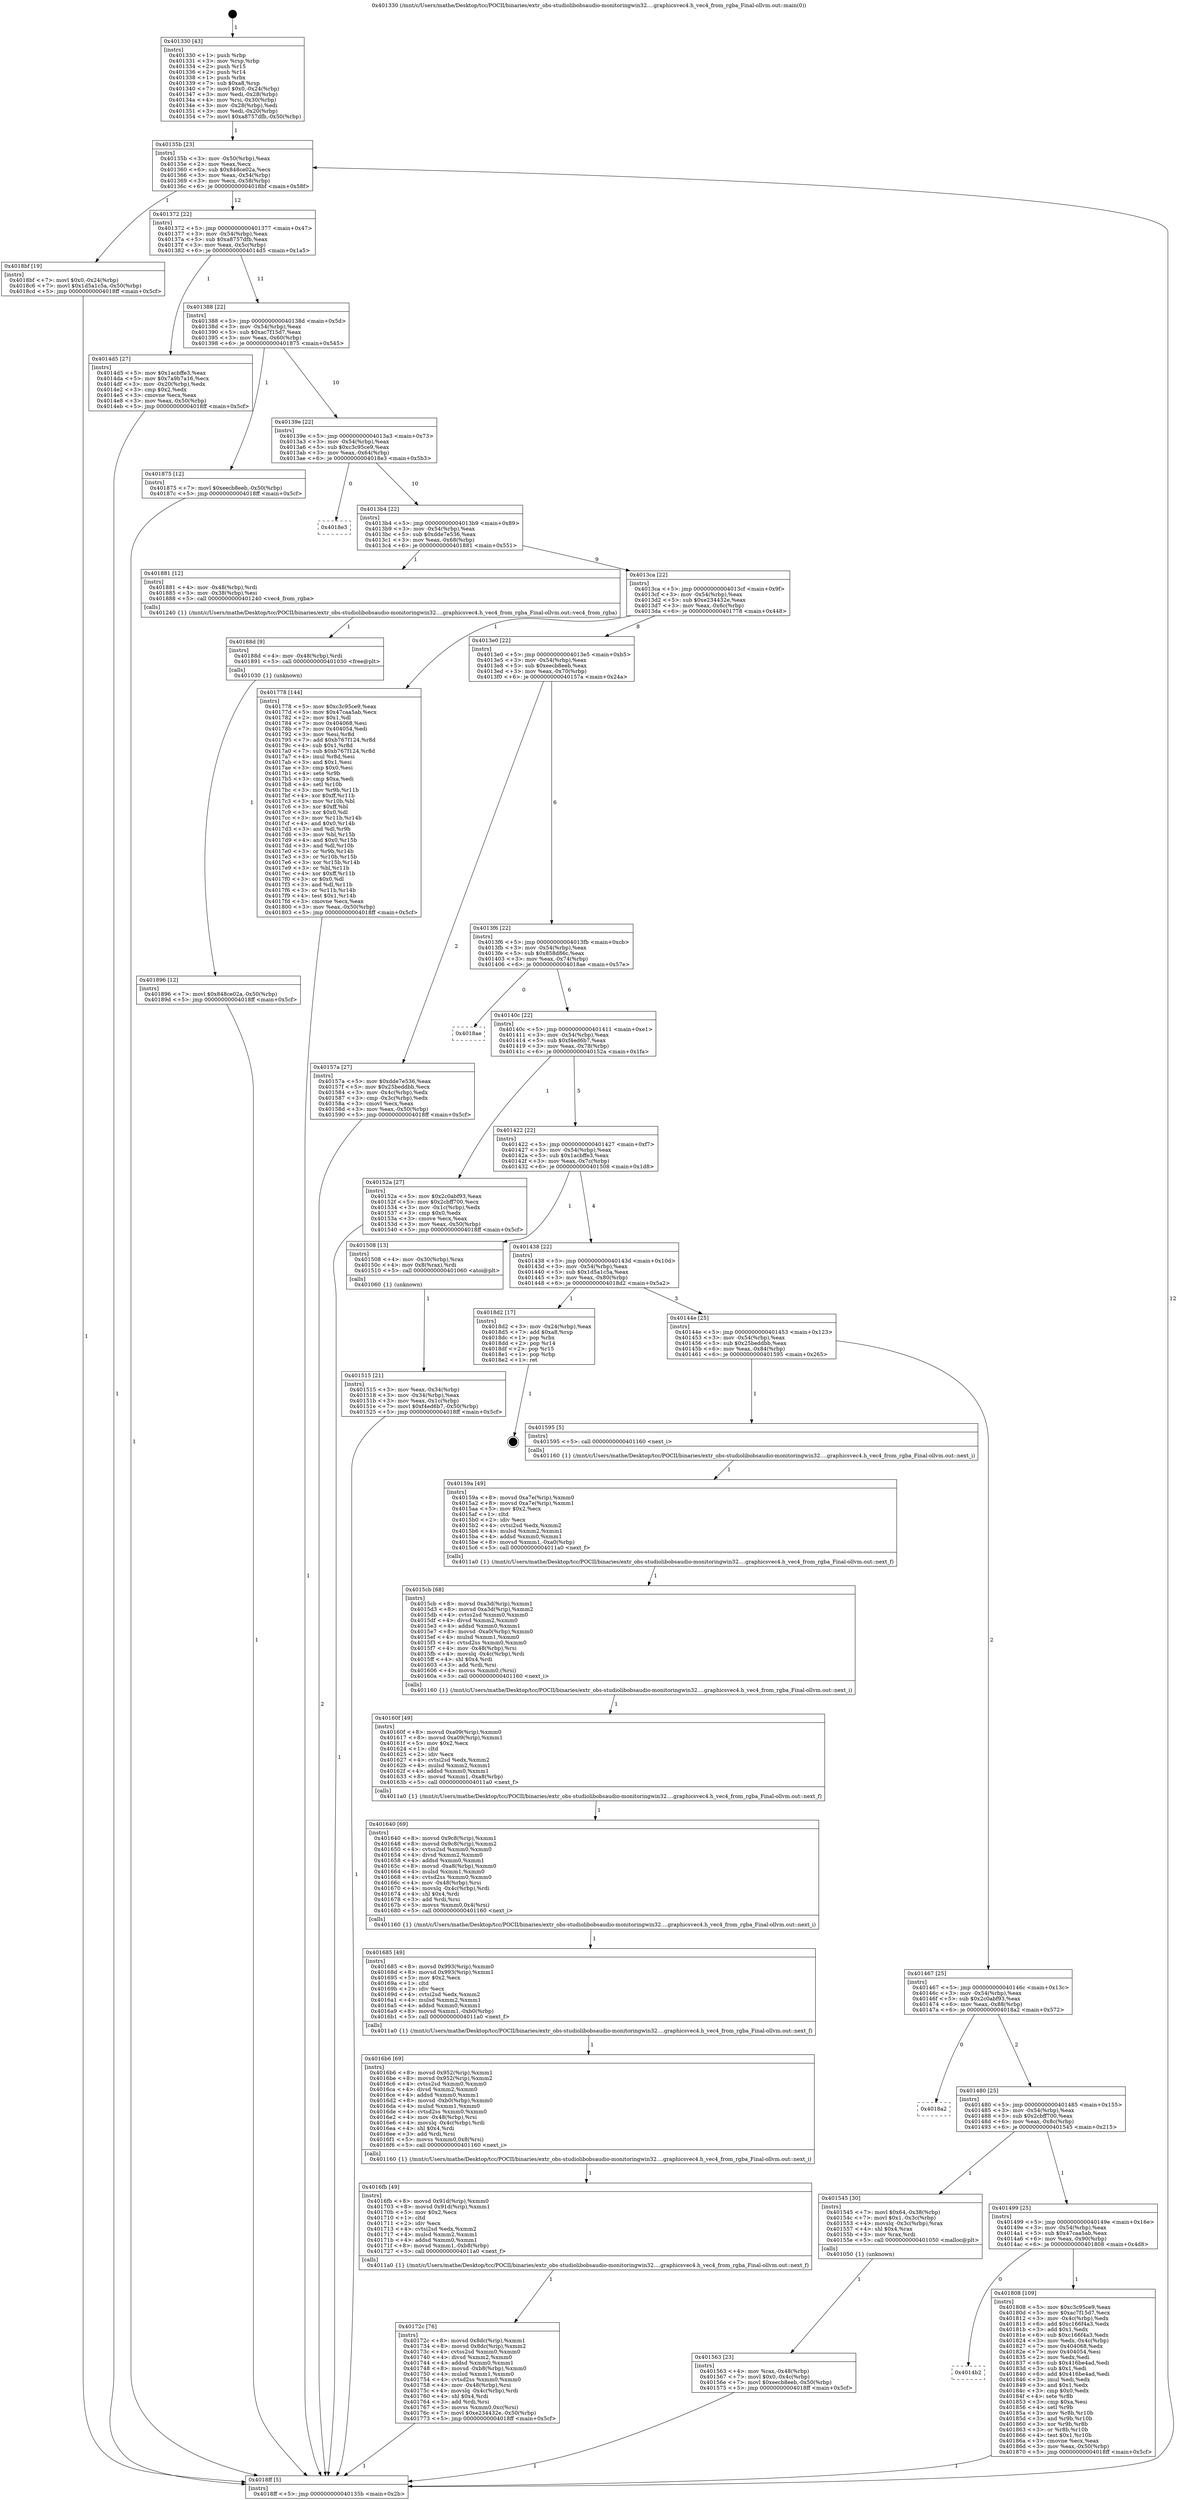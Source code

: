 digraph "0x401330" {
  label = "0x401330 (/mnt/c/Users/mathe/Desktop/tcc/POCII/binaries/extr_obs-studiolibobsaudio-monitoringwin32....graphicsvec4.h_vec4_from_rgba_Final-ollvm.out::main(0))"
  labelloc = "t"
  node[shape=record]

  Entry [label="",width=0.3,height=0.3,shape=circle,fillcolor=black,style=filled]
  "0x40135b" [label="{
     0x40135b [23]\l
     | [instrs]\l
     &nbsp;&nbsp;0x40135b \<+3\>: mov -0x50(%rbp),%eax\l
     &nbsp;&nbsp;0x40135e \<+2\>: mov %eax,%ecx\l
     &nbsp;&nbsp;0x401360 \<+6\>: sub $0x848ce02a,%ecx\l
     &nbsp;&nbsp;0x401366 \<+3\>: mov %eax,-0x54(%rbp)\l
     &nbsp;&nbsp;0x401369 \<+3\>: mov %ecx,-0x58(%rbp)\l
     &nbsp;&nbsp;0x40136c \<+6\>: je 00000000004018bf \<main+0x58f\>\l
  }"]
  "0x4018bf" [label="{
     0x4018bf [19]\l
     | [instrs]\l
     &nbsp;&nbsp;0x4018bf \<+7\>: movl $0x0,-0x24(%rbp)\l
     &nbsp;&nbsp;0x4018c6 \<+7\>: movl $0x1d5a1c5a,-0x50(%rbp)\l
     &nbsp;&nbsp;0x4018cd \<+5\>: jmp 00000000004018ff \<main+0x5cf\>\l
  }"]
  "0x401372" [label="{
     0x401372 [22]\l
     | [instrs]\l
     &nbsp;&nbsp;0x401372 \<+5\>: jmp 0000000000401377 \<main+0x47\>\l
     &nbsp;&nbsp;0x401377 \<+3\>: mov -0x54(%rbp),%eax\l
     &nbsp;&nbsp;0x40137a \<+5\>: sub $0xa8757dfb,%eax\l
     &nbsp;&nbsp;0x40137f \<+3\>: mov %eax,-0x5c(%rbp)\l
     &nbsp;&nbsp;0x401382 \<+6\>: je 00000000004014d5 \<main+0x1a5\>\l
  }"]
  Exit [label="",width=0.3,height=0.3,shape=circle,fillcolor=black,style=filled,peripheries=2]
  "0x4014d5" [label="{
     0x4014d5 [27]\l
     | [instrs]\l
     &nbsp;&nbsp;0x4014d5 \<+5\>: mov $0x1acbffe3,%eax\l
     &nbsp;&nbsp;0x4014da \<+5\>: mov $0x7a9b7a16,%ecx\l
     &nbsp;&nbsp;0x4014df \<+3\>: mov -0x20(%rbp),%edx\l
     &nbsp;&nbsp;0x4014e2 \<+3\>: cmp $0x2,%edx\l
     &nbsp;&nbsp;0x4014e5 \<+3\>: cmovne %ecx,%eax\l
     &nbsp;&nbsp;0x4014e8 \<+3\>: mov %eax,-0x50(%rbp)\l
     &nbsp;&nbsp;0x4014eb \<+5\>: jmp 00000000004018ff \<main+0x5cf\>\l
  }"]
  "0x401388" [label="{
     0x401388 [22]\l
     | [instrs]\l
     &nbsp;&nbsp;0x401388 \<+5\>: jmp 000000000040138d \<main+0x5d\>\l
     &nbsp;&nbsp;0x40138d \<+3\>: mov -0x54(%rbp),%eax\l
     &nbsp;&nbsp;0x401390 \<+5\>: sub $0xac7f15d7,%eax\l
     &nbsp;&nbsp;0x401395 \<+3\>: mov %eax,-0x60(%rbp)\l
     &nbsp;&nbsp;0x401398 \<+6\>: je 0000000000401875 \<main+0x545\>\l
  }"]
  "0x4018ff" [label="{
     0x4018ff [5]\l
     | [instrs]\l
     &nbsp;&nbsp;0x4018ff \<+5\>: jmp 000000000040135b \<main+0x2b\>\l
  }"]
  "0x401330" [label="{
     0x401330 [43]\l
     | [instrs]\l
     &nbsp;&nbsp;0x401330 \<+1\>: push %rbp\l
     &nbsp;&nbsp;0x401331 \<+3\>: mov %rsp,%rbp\l
     &nbsp;&nbsp;0x401334 \<+2\>: push %r15\l
     &nbsp;&nbsp;0x401336 \<+2\>: push %r14\l
     &nbsp;&nbsp;0x401338 \<+1\>: push %rbx\l
     &nbsp;&nbsp;0x401339 \<+7\>: sub $0xa8,%rsp\l
     &nbsp;&nbsp;0x401340 \<+7\>: movl $0x0,-0x24(%rbp)\l
     &nbsp;&nbsp;0x401347 \<+3\>: mov %edi,-0x28(%rbp)\l
     &nbsp;&nbsp;0x40134a \<+4\>: mov %rsi,-0x30(%rbp)\l
     &nbsp;&nbsp;0x40134e \<+3\>: mov -0x28(%rbp),%edi\l
     &nbsp;&nbsp;0x401351 \<+3\>: mov %edi,-0x20(%rbp)\l
     &nbsp;&nbsp;0x401354 \<+7\>: movl $0xa8757dfb,-0x50(%rbp)\l
  }"]
  "0x401896" [label="{
     0x401896 [12]\l
     | [instrs]\l
     &nbsp;&nbsp;0x401896 \<+7\>: movl $0x848ce02a,-0x50(%rbp)\l
     &nbsp;&nbsp;0x40189d \<+5\>: jmp 00000000004018ff \<main+0x5cf\>\l
  }"]
  "0x401875" [label="{
     0x401875 [12]\l
     | [instrs]\l
     &nbsp;&nbsp;0x401875 \<+7\>: movl $0xeecb8eeb,-0x50(%rbp)\l
     &nbsp;&nbsp;0x40187c \<+5\>: jmp 00000000004018ff \<main+0x5cf\>\l
  }"]
  "0x40139e" [label="{
     0x40139e [22]\l
     | [instrs]\l
     &nbsp;&nbsp;0x40139e \<+5\>: jmp 00000000004013a3 \<main+0x73\>\l
     &nbsp;&nbsp;0x4013a3 \<+3\>: mov -0x54(%rbp),%eax\l
     &nbsp;&nbsp;0x4013a6 \<+5\>: sub $0xc3c95ce9,%eax\l
     &nbsp;&nbsp;0x4013ab \<+3\>: mov %eax,-0x64(%rbp)\l
     &nbsp;&nbsp;0x4013ae \<+6\>: je 00000000004018e3 \<main+0x5b3\>\l
  }"]
  "0x40188d" [label="{
     0x40188d [9]\l
     | [instrs]\l
     &nbsp;&nbsp;0x40188d \<+4\>: mov -0x48(%rbp),%rdi\l
     &nbsp;&nbsp;0x401891 \<+5\>: call 0000000000401030 \<free@plt\>\l
     | [calls]\l
     &nbsp;&nbsp;0x401030 \{1\} (unknown)\l
  }"]
  "0x4018e3" [label="{
     0x4018e3\l
  }", style=dashed]
  "0x4013b4" [label="{
     0x4013b4 [22]\l
     | [instrs]\l
     &nbsp;&nbsp;0x4013b4 \<+5\>: jmp 00000000004013b9 \<main+0x89\>\l
     &nbsp;&nbsp;0x4013b9 \<+3\>: mov -0x54(%rbp),%eax\l
     &nbsp;&nbsp;0x4013bc \<+5\>: sub $0xdde7e536,%eax\l
     &nbsp;&nbsp;0x4013c1 \<+3\>: mov %eax,-0x68(%rbp)\l
     &nbsp;&nbsp;0x4013c4 \<+6\>: je 0000000000401881 \<main+0x551\>\l
  }"]
  "0x4014b2" [label="{
     0x4014b2\l
  }", style=dashed]
  "0x401881" [label="{
     0x401881 [12]\l
     | [instrs]\l
     &nbsp;&nbsp;0x401881 \<+4\>: mov -0x48(%rbp),%rdi\l
     &nbsp;&nbsp;0x401885 \<+3\>: mov -0x38(%rbp),%esi\l
     &nbsp;&nbsp;0x401888 \<+5\>: call 0000000000401240 \<vec4_from_rgba\>\l
     | [calls]\l
     &nbsp;&nbsp;0x401240 \{1\} (/mnt/c/Users/mathe/Desktop/tcc/POCII/binaries/extr_obs-studiolibobsaudio-monitoringwin32....graphicsvec4.h_vec4_from_rgba_Final-ollvm.out::vec4_from_rgba)\l
  }"]
  "0x4013ca" [label="{
     0x4013ca [22]\l
     | [instrs]\l
     &nbsp;&nbsp;0x4013ca \<+5\>: jmp 00000000004013cf \<main+0x9f\>\l
     &nbsp;&nbsp;0x4013cf \<+3\>: mov -0x54(%rbp),%eax\l
     &nbsp;&nbsp;0x4013d2 \<+5\>: sub $0xe234432e,%eax\l
     &nbsp;&nbsp;0x4013d7 \<+3\>: mov %eax,-0x6c(%rbp)\l
     &nbsp;&nbsp;0x4013da \<+6\>: je 0000000000401778 \<main+0x448\>\l
  }"]
  "0x401808" [label="{
     0x401808 [109]\l
     | [instrs]\l
     &nbsp;&nbsp;0x401808 \<+5\>: mov $0xc3c95ce9,%eax\l
     &nbsp;&nbsp;0x40180d \<+5\>: mov $0xac7f15d7,%ecx\l
     &nbsp;&nbsp;0x401812 \<+3\>: mov -0x4c(%rbp),%edx\l
     &nbsp;&nbsp;0x401815 \<+6\>: add $0xc166f4a3,%edx\l
     &nbsp;&nbsp;0x40181b \<+3\>: add $0x1,%edx\l
     &nbsp;&nbsp;0x40181e \<+6\>: sub $0xc166f4a3,%edx\l
     &nbsp;&nbsp;0x401824 \<+3\>: mov %edx,-0x4c(%rbp)\l
     &nbsp;&nbsp;0x401827 \<+7\>: mov 0x404068,%edx\l
     &nbsp;&nbsp;0x40182e \<+7\>: mov 0x404054,%esi\l
     &nbsp;&nbsp;0x401835 \<+2\>: mov %edx,%edi\l
     &nbsp;&nbsp;0x401837 \<+6\>: sub $0x416be4ad,%edi\l
     &nbsp;&nbsp;0x40183d \<+3\>: sub $0x1,%edi\l
     &nbsp;&nbsp;0x401840 \<+6\>: add $0x416be4ad,%edi\l
     &nbsp;&nbsp;0x401846 \<+3\>: imul %edi,%edx\l
     &nbsp;&nbsp;0x401849 \<+3\>: and $0x1,%edx\l
     &nbsp;&nbsp;0x40184c \<+3\>: cmp $0x0,%edx\l
     &nbsp;&nbsp;0x40184f \<+4\>: sete %r8b\l
     &nbsp;&nbsp;0x401853 \<+3\>: cmp $0xa,%esi\l
     &nbsp;&nbsp;0x401856 \<+4\>: setl %r9b\l
     &nbsp;&nbsp;0x40185a \<+3\>: mov %r8b,%r10b\l
     &nbsp;&nbsp;0x40185d \<+3\>: and %r9b,%r10b\l
     &nbsp;&nbsp;0x401860 \<+3\>: xor %r9b,%r8b\l
     &nbsp;&nbsp;0x401863 \<+3\>: or %r8b,%r10b\l
     &nbsp;&nbsp;0x401866 \<+4\>: test $0x1,%r10b\l
     &nbsp;&nbsp;0x40186a \<+3\>: cmovne %ecx,%eax\l
     &nbsp;&nbsp;0x40186d \<+3\>: mov %eax,-0x50(%rbp)\l
     &nbsp;&nbsp;0x401870 \<+5\>: jmp 00000000004018ff \<main+0x5cf\>\l
  }"]
  "0x401778" [label="{
     0x401778 [144]\l
     | [instrs]\l
     &nbsp;&nbsp;0x401778 \<+5\>: mov $0xc3c95ce9,%eax\l
     &nbsp;&nbsp;0x40177d \<+5\>: mov $0x47caa5ab,%ecx\l
     &nbsp;&nbsp;0x401782 \<+2\>: mov $0x1,%dl\l
     &nbsp;&nbsp;0x401784 \<+7\>: mov 0x404068,%esi\l
     &nbsp;&nbsp;0x40178b \<+7\>: mov 0x404054,%edi\l
     &nbsp;&nbsp;0x401792 \<+3\>: mov %esi,%r8d\l
     &nbsp;&nbsp;0x401795 \<+7\>: add $0xb767f124,%r8d\l
     &nbsp;&nbsp;0x40179c \<+4\>: sub $0x1,%r8d\l
     &nbsp;&nbsp;0x4017a0 \<+7\>: sub $0xb767f124,%r8d\l
     &nbsp;&nbsp;0x4017a7 \<+4\>: imul %r8d,%esi\l
     &nbsp;&nbsp;0x4017ab \<+3\>: and $0x1,%esi\l
     &nbsp;&nbsp;0x4017ae \<+3\>: cmp $0x0,%esi\l
     &nbsp;&nbsp;0x4017b1 \<+4\>: sete %r9b\l
     &nbsp;&nbsp;0x4017b5 \<+3\>: cmp $0xa,%edi\l
     &nbsp;&nbsp;0x4017b8 \<+4\>: setl %r10b\l
     &nbsp;&nbsp;0x4017bc \<+3\>: mov %r9b,%r11b\l
     &nbsp;&nbsp;0x4017bf \<+4\>: xor $0xff,%r11b\l
     &nbsp;&nbsp;0x4017c3 \<+3\>: mov %r10b,%bl\l
     &nbsp;&nbsp;0x4017c6 \<+3\>: xor $0xff,%bl\l
     &nbsp;&nbsp;0x4017c9 \<+3\>: xor $0x0,%dl\l
     &nbsp;&nbsp;0x4017cc \<+3\>: mov %r11b,%r14b\l
     &nbsp;&nbsp;0x4017cf \<+4\>: and $0x0,%r14b\l
     &nbsp;&nbsp;0x4017d3 \<+3\>: and %dl,%r9b\l
     &nbsp;&nbsp;0x4017d6 \<+3\>: mov %bl,%r15b\l
     &nbsp;&nbsp;0x4017d9 \<+4\>: and $0x0,%r15b\l
     &nbsp;&nbsp;0x4017dd \<+3\>: and %dl,%r10b\l
     &nbsp;&nbsp;0x4017e0 \<+3\>: or %r9b,%r14b\l
     &nbsp;&nbsp;0x4017e3 \<+3\>: or %r10b,%r15b\l
     &nbsp;&nbsp;0x4017e6 \<+3\>: xor %r15b,%r14b\l
     &nbsp;&nbsp;0x4017e9 \<+3\>: or %bl,%r11b\l
     &nbsp;&nbsp;0x4017ec \<+4\>: xor $0xff,%r11b\l
     &nbsp;&nbsp;0x4017f0 \<+3\>: or $0x0,%dl\l
     &nbsp;&nbsp;0x4017f3 \<+3\>: and %dl,%r11b\l
     &nbsp;&nbsp;0x4017f6 \<+3\>: or %r11b,%r14b\l
     &nbsp;&nbsp;0x4017f9 \<+4\>: test $0x1,%r14b\l
     &nbsp;&nbsp;0x4017fd \<+3\>: cmovne %ecx,%eax\l
     &nbsp;&nbsp;0x401800 \<+3\>: mov %eax,-0x50(%rbp)\l
     &nbsp;&nbsp;0x401803 \<+5\>: jmp 00000000004018ff \<main+0x5cf\>\l
  }"]
  "0x4013e0" [label="{
     0x4013e0 [22]\l
     | [instrs]\l
     &nbsp;&nbsp;0x4013e0 \<+5\>: jmp 00000000004013e5 \<main+0xb5\>\l
     &nbsp;&nbsp;0x4013e5 \<+3\>: mov -0x54(%rbp),%eax\l
     &nbsp;&nbsp;0x4013e8 \<+5\>: sub $0xeecb8eeb,%eax\l
     &nbsp;&nbsp;0x4013ed \<+3\>: mov %eax,-0x70(%rbp)\l
     &nbsp;&nbsp;0x4013f0 \<+6\>: je 000000000040157a \<main+0x24a\>\l
  }"]
  "0x40172c" [label="{
     0x40172c [76]\l
     | [instrs]\l
     &nbsp;&nbsp;0x40172c \<+8\>: movsd 0x8dc(%rip),%xmm1\l
     &nbsp;&nbsp;0x401734 \<+8\>: movsd 0x8dc(%rip),%xmm2\l
     &nbsp;&nbsp;0x40173c \<+4\>: cvtss2sd %xmm0,%xmm0\l
     &nbsp;&nbsp;0x401740 \<+4\>: divsd %xmm2,%xmm0\l
     &nbsp;&nbsp;0x401744 \<+4\>: addsd %xmm0,%xmm1\l
     &nbsp;&nbsp;0x401748 \<+8\>: movsd -0xb8(%rbp),%xmm0\l
     &nbsp;&nbsp;0x401750 \<+4\>: mulsd %xmm1,%xmm0\l
     &nbsp;&nbsp;0x401754 \<+4\>: cvtsd2ss %xmm0,%xmm0\l
     &nbsp;&nbsp;0x401758 \<+4\>: mov -0x48(%rbp),%rsi\l
     &nbsp;&nbsp;0x40175c \<+4\>: movslq -0x4c(%rbp),%rdi\l
     &nbsp;&nbsp;0x401760 \<+4\>: shl $0x4,%rdi\l
     &nbsp;&nbsp;0x401764 \<+3\>: add %rdi,%rsi\l
     &nbsp;&nbsp;0x401767 \<+5\>: movss %xmm0,0xc(%rsi)\l
     &nbsp;&nbsp;0x40176c \<+7\>: movl $0xe234432e,-0x50(%rbp)\l
     &nbsp;&nbsp;0x401773 \<+5\>: jmp 00000000004018ff \<main+0x5cf\>\l
  }"]
  "0x40157a" [label="{
     0x40157a [27]\l
     | [instrs]\l
     &nbsp;&nbsp;0x40157a \<+5\>: mov $0xdde7e536,%eax\l
     &nbsp;&nbsp;0x40157f \<+5\>: mov $0x25beddbb,%ecx\l
     &nbsp;&nbsp;0x401584 \<+3\>: mov -0x4c(%rbp),%edx\l
     &nbsp;&nbsp;0x401587 \<+3\>: cmp -0x3c(%rbp),%edx\l
     &nbsp;&nbsp;0x40158a \<+3\>: cmovl %ecx,%eax\l
     &nbsp;&nbsp;0x40158d \<+3\>: mov %eax,-0x50(%rbp)\l
     &nbsp;&nbsp;0x401590 \<+5\>: jmp 00000000004018ff \<main+0x5cf\>\l
  }"]
  "0x4013f6" [label="{
     0x4013f6 [22]\l
     | [instrs]\l
     &nbsp;&nbsp;0x4013f6 \<+5\>: jmp 00000000004013fb \<main+0xcb\>\l
     &nbsp;&nbsp;0x4013fb \<+3\>: mov -0x54(%rbp),%eax\l
     &nbsp;&nbsp;0x4013fe \<+5\>: sub $0x858d86c,%eax\l
     &nbsp;&nbsp;0x401403 \<+3\>: mov %eax,-0x74(%rbp)\l
     &nbsp;&nbsp;0x401406 \<+6\>: je 00000000004018ae \<main+0x57e\>\l
  }"]
  "0x4016fb" [label="{
     0x4016fb [49]\l
     | [instrs]\l
     &nbsp;&nbsp;0x4016fb \<+8\>: movsd 0x91d(%rip),%xmm0\l
     &nbsp;&nbsp;0x401703 \<+8\>: movsd 0x91d(%rip),%xmm1\l
     &nbsp;&nbsp;0x40170b \<+5\>: mov $0x2,%ecx\l
     &nbsp;&nbsp;0x401710 \<+1\>: cltd\l
     &nbsp;&nbsp;0x401711 \<+2\>: idiv %ecx\l
     &nbsp;&nbsp;0x401713 \<+4\>: cvtsi2sd %edx,%xmm2\l
     &nbsp;&nbsp;0x401717 \<+4\>: mulsd %xmm2,%xmm1\l
     &nbsp;&nbsp;0x40171b \<+4\>: addsd %xmm0,%xmm1\l
     &nbsp;&nbsp;0x40171f \<+8\>: movsd %xmm1,-0xb8(%rbp)\l
     &nbsp;&nbsp;0x401727 \<+5\>: call 00000000004011a0 \<next_f\>\l
     | [calls]\l
     &nbsp;&nbsp;0x4011a0 \{1\} (/mnt/c/Users/mathe/Desktop/tcc/POCII/binaries/extr_obs-studiolibobsaudio-monitoringwin32....graphicsvec4.h_vec4_from_rgba_Final-ollvm.out::next_f)\l
  }"]
  "0x4018ae" [label="{
     0x4018ae\l
  }", style=dashed]
  "0x40140c" [label="{
     0x40140c [22]\l
     | [instrs]\l
     &nbsp;&nbsp;0x40140c \<+5\>: jmp 0000000000401411 \<main+0xe1\>\l
     &nbsp;&nbsp;0x401411 \<+3\>: mov -0x54(%rbp),%eax\l
     &nbsp;&nbsp;0x401414 \<+5\>: sub $0xf4ed6b7,%eax\l
     &nbsp;&nbsp;0x401419 \<+3\>: mov %eax,-0x78(%rbp)\l
     &nbsp;&nbsp;0x40141c \<+6\>: je 000000000040152a \<main+0x1fa\>\l
  }"]
  "0x4016b6" [label="{
     0x4016b6 [69]\l
     | [instrs]\l
     &nbsp;&nbsp;0x4016b6 \<+8\>: movsd 0x952(%rip),%xmm1\l
     &nbsp;&nbsp;0x4016be \<+8\>: movsd 0x952(%rip),%xmm2\l
     &nbsp;&nbsp;0x4016c6 \<+4\>: cvtss2sd %xmm0,%xmm0\l
     &nbsp;&nbsp;0x4016ca \<+4\>: divsd %xmm2,%xmm0\l
     &nbsp;&nbsp;0x4016ce \<+4\>: addsd %xmm0,%xmm1\l
     &nbsp;&nbsp;0x4016d2 \<+8\>: movsd -0xb0(%rbp),%xmm0\l
     &nbsp;&nbsp;0x4016da \<+4\>: mulsd %xmm1,%xmm0\l
     &nbsp;&nbsp;0x4016de \<+4\>: cvtsd2ss %xmm0,%xmm0\l
     &nbsp;&nbsp;0x4016e2 \<+4\>: mov -0x48(%rbp),%rsi\l
     &nbsp;&nbsp;0x4016e6 \<+4\>: movslq -0x4c(%rbp),%rdi\l
     &nbsp;&nbsp;0x4016ea \<+4\>: shl $0x4,%rdi\l
     &nbsp;&nbsp;0x4016ee \<+3\>: add %rdi,%rsi\l
     &nbsp;&nbsp;0x4016f1 \<+5\>: movss %xmm0,0x8(%rsi)\l
     &nbsp;&nbsp;0x4016f6 \<+5\>: call 0000000000401160 \<next_i\>\l
     | [calls]\l
     &nbsp;&nbsp;0x401160 \{1\} (/mnt/c/Users/mathe/Desktop/tcc/POCII/binaries/extr_obs-studiolibobsaudio-monitoringwin32....graphicsvec4.h_vec4_from_rgba_Final-ollvm.out::next_i)\l
  }"]
  "0x40152a" [label="{
     0x40152a [27]\l
     | [instrs]\l
     &nbsp;&nbsp;0x40152a \<+5\>: mov $0x2c0abf93,%eax\l
     &nbsp;&nbsp;0x40152f \<+5\>: mov $0x2cbff700,%ecx\l
     &nbsp;&nbsp;0x401534 \<+3\>: mov -0x1c(%rbp),%edx\l
     &nbsp;&nbsp;0x401537 \<+3\>: cmp $0x0,%edx\l
     &nbsp;&nbsp;0x40153a \<+3\>: cmove %ecx,%eax\l
     &nbsp;&nbsp;0x40153d \<+3\>: mov %eax,-0x50(%rbp)\l
     &nbsp;&nbsp;0x401540 \<+5\>: jmp 00000000004018ff \<main+0x5cf\>\l
  }"]
  "0x401422" [label="{
     0x401422 [22]\l
     | [instrs]\l
     &nbsp;&nbsp;0x401422 \<+5\>: jmp 0000000000401427 \<main+0xf7\>\l
     &nbsp;&nbsp;0x401427 \<+3\>: mov -0x54(%rbp),%eax\l
     &nbsp;&nbsp;0x40142a \<+5\>: sub $0x1acbffe3,%eax\l
     &nbsp;&nbsp;0x40142f \<+3\>: mov %eax,-0x7c(%rbp)\l
     &nbsp;&nbsp;0x401432 \<+6\>: je 0000000000401508 \<main+0x1d8\>\l
  }"]
  "0x401685" [label="{
     0x401685 [49]\l
     | [instrs]\l
     &nbsp;&nbsp;0x401685 \<+8\>: movsd 0x993(%rip),%xmm0\l
     &nbsp;&nbsp;0x40168d \<+8\>: movsd 0x993(%rip),%xmm1\l
     &nbsp;&nbsp;0x401695 \<+5\>: mov $0x2,%ecx\l
     &nbsp;&nbsp;0x40169a \<+1\>: cltd\l
     &nbsp;&nbsp;0x40169b \<+2\>: idiv %ecx\l
     &nbsp;&nbsp;0x40169d \<+4\>: cvtsi2sd %edx,%xmm2\l
     &nbsp;&nbsp;0x4016a1 \<+4\>: mulsd %xmm2,%xmm1\l
     &nbsp;&nbsp;0x4016a5 \<+4\>: addsd %xmm0,%xmm1\l
     &nbsp;&nbsp;0x4016a9 \<+8\>: movsd %xmm1,-0xb0(%rbp)\l
     &nbsp;&nbsp;0x4016b1 \<+5\>: call 00000000004011a0 \<next_f\>\l
     | [calls]\l
     &nbsp;&nbsp;0x4011a0 \{1\} (/mnt/c/Users/mathe/Desktop/tcc/POCII/binaries/extr_obs-studiolibobsaudio-monitoringwin32....graphicsvec4.h_vec4_from_rgba_Final-ollvm.out::next_f)\l
  }"]
  "0x401508" [label="{
     0x401508 [13]\l
     | [instrs]\l
     &nbsp;&nbsp;0x401508 \<+4\>: mov -0x30(%rbp),%rax\l
     &nbsp;&nbsp;0x40150c \<+4\>: mov 0x8(%rax),%rdi\l
     &nbsp;&nbsp;0x401510 \<+5\>: call 0000000000401060 \<atoi@plt\>\l
     | [calls]\l
     &nbsp;&nbsp;0x401060 \{1\} (unknown)\l
  }"]
  "0x401438" [label="{
     0x401438 [22]\l
     | [instrs]\l
     &nbsp;&nbsp;0x401438 \<+5\>: jmp 000000000040143d \<main+0x10d\>\l
     &nbsp;&nbsp;0x40143d \<+3\>: mov -0x54(%rbp),%eax\l
     &nbsp;&nbsp;0x401440 \<+5\>: sub $0x1d5a1c5a,%eax\l
     &nbsp;&nbsp;0x401445 \<+3\>: mov %eax,-0x80(%rbp)\l
     &nbsp;&nbsp;0x401448 \<+6\>: je 00000000004018d2 \<main+0x5a2\>\l
  }"]
  "0x401515" [label="{
     0x401515 [21]\l
     | [instrs]\l
     &nbsp;&nbsp;0x401515 \<+3\>: mov %eax,-0x34(%rbp)\l
     &nbsp;&nbsp;0x401518 \<+3\>: mov -0x34(%rbp),%eax\l
     &nbsp;&nbsp;0x40151b \<+3\>: mov %eax,-0x1c(%rbp)\l
     &nbsp;&nbsp;0x40151e \<+7\>: movl $0xf4ed6b7,-0x50(%rbp)\l
     &nbsp;&nbsp;0x401525 \<+5\>: jmp 00000000004018ff \<main+0x5cf\>\l
  }"]
  "0x401640" [label="{
     0x401640 [69]\l
     | [instrs]\l
     &nbsp;&nbsp;0x401640 \<+8\>: movsd 0x9c8(%rip),%xmm1\l
     &nbsp;&nbsp;0x401648 \<+8\>: movsd 0x9c8(%rip),%xmm2\l
     &nbsp;&nbsp;0x401650 \<+4\>: cvtss2sd %xmm0,%xmm0\l
     &nbsp;&nbsp;0x401654 \<+4\>: divsd %xmm2,%xmm0\l
     &nbsp;&nbsp;0x401658 \<+4\>: addsd %xmm0,%xmm1\l
     &nbsp;&nbsp;0x40165c \<+8\>: movsd -0xa8(%rbp),%xmm0\l
     &nbsp;&nbsp;0x401664 \<+4\>: mulsd %xmm1,%xmm0\l
     &nbsp;&nbsp;0x401668 \<+4\>: cvtsd2ss %xmm0,%xmm0\l
     &nbsp;&nbsp;0x40166c \<+4\>: mov -0x48(%rbp),%rsi\l
     &nbsp;&nbsp;0x401670 \<+4\>: movslq -0x4c(%rbp),%rdi\l
     &nbsp;&nbsp;0x401674 \<+4\>: shl $0x4,%rdi\l
     &nbsp;&nbsp;0x401678 \<+3\>: add %rdi,%rsi\l
     &nbsp;&nbsp;0x40167b \<+5\>: movss %xmm0,0x4(%rsi)\l
     &nbsp;&nbsp;0x401680 \<+5\>: call 0000000000401160 \<next_i\>\l
     | [calls]\l
     &nbsp;&nbsp;0x401160 \{1\} (/mnt/c/Users/mathe/Desktop/tcc/POCII/binaries/extr_obs-studiolibobsaudio-monitoringwin32....graphicsvec4.h_vec4_from_rgba_Final-ollvm.out::next_i)\l
  }"]
  "0x4018d2" [label="{
     0x4018d2 [17]\l
     | [instrs]\l
     &nbsp;&nbsp;0x4018d2 \<+3\>: mov -0x24(%rbp),%eax\l
     &nbsp;&nbsp;0x4018d5 \<+7\>: add $0xa8,%rsp\l
     &nbsp;&nbsp;0x4018dc \<+1\>: pop %rbx\l
     &nbsp;&nbsp;0x4018dd \<+2\>: pop %r14\l
     &nbsp;&nbsp;0x4018df \<+2\>: pop %r15\l
     &nbsp;&nbsp;0x4018e1 \<+1\>: pop %rbp\l
     &nbsp;&nbsp;0x4018e2 \<+1\>: ret\l
  }"]
  "0x40144e" [label="{
     0x40144e [25]\l
     | [instrs]\l
     &nbsp;&nbsp;0x40144e \<+5\>: jmp 0000000000401453 \<main+0x123\>\l
     &nbsp;&nbsp;0x401453 \<+3\>: mov -0x54(%rbp),%eax\l
     &nbsp;&nbsp;0x401456 \<+5\>: sub $0x25beddbb,%eax\l
     &nbsp;&nbsp;0x40145b \<+6\>: mov %eax,-0x84(%rbp)\l
     &nbsp;&nbsp;0x401461 \<+6\>: je 0000000000401595 \<main+0x265\>\l
  }"]
  "0x40160f" [label="{
     0x40160f [49]\l
     | [instrs]\l
     &nbsp;&nbsp;0x40160f \<+8\>: movsd 0xa09(%rip),%xmm0\l
     &nbsp;&nbsp;0x401617 \<+8\>: movsd 0xa09(%rip),%xmm1\l
     &nbsp;&nbsp;0x40161f \<+5\>: mov $0x2,%ecx\l
     &nbsp;&nbsp;0x401624 \<+1\>: cltd\l
     &nbsp;&nbsp;0x401625 \<+2\>: idiv %ecx\l
     &nbsp;&nbsp;0x401627 \<+4\>: cvtsi2sd %edx,%xmm2\l
     &nbsp;&nbsp;0x40162b \<+4\>: mulsd %xmm2,%xmm1\l
     &nbsp;&nbsp;0x40162f \<+4\>: addsd %xmm0,%xmm1\l
     &nbsp;&nbsp;0x401633 \<+8\>: movsd %xmm1,-0xa8(%rbp)\l
     &nbsp;&nbsp;0x40163b \<+5\>: call 00000000004011a0 \<next_f\>\l
     | [calls]\l
     &nbsp;&nbsp;0x4011a0 \{1\} (/mnt/c/Users/mathe/Desktop/tcc/POCII/binaries/extr_obs-studiolibobsaudio-monitoringwin32....graphicsvec4.h_vec4_from_rgba_Final-ollvm.out::next_f)\l
  }"]
  "0x401595" [label="{
     0x401595 [5]\l
     | [instrs]\l
     &nbsp;&nbsp;0x401595 \<+5\>: call 0000000000401160 \<next_i\>\l
     | [calls]\l
     &nbsp;&nbsp;0x401160 \{1\} (/mnt/c/Users/mathe/Desktop/tcc/POCII/binaries/extr_obs-studiolibobsaudio-monitoringwin32....graphicsvec4.h_vec4_from_rgba_Final-ollvm.out::next_i)\l
  }"]
  "0x401467" [label="{
     0x401467 [25]\l
     | [instrs]\l
     &nbsp;&nbsp;0x401467 \<+5\>: jmp 000000000040146c \<main+0x13c\>\l
     &nbsp;&nbsp;0x40146c \<+3\>: mov -0x54(%rbp),%eax\l
     &nbsp;&nbsp;0x40146f \<+5\>: sub $0x2c0abf93,%eax\l
     &nbsp;&nbsp;0x401474 \<+6\>: mov %eax,-0x88(%rbp)\l
     &nbsp;&nbsp;0x40147a \<+6\>: je 00000000004018a2 \<main+0x572\>\l
  }"]
  "0x4015cb" [label="{
     0x4015cb [68]\l
     | [instrs]\l
     &nbsp;&nbsp;0x4015cb \<+8\>: movsd 0xa3d(%rip),%xmm1\l
     &nbsp;&nbsp;0x4015d3 \<+8\>: movsd 0xa3d(%rip),%xmm2\l
     &nbsp;&nbsp;0x4015db \<+4\>: cvtss2sd %xmm0,%xmm0\l
     &nbsp;&nbsp;0x4015df \<+4\>: divsd %xmm2,%xmm0\l
     &nbsp;&nbsp;0x4015e3 \<+4\>: addsd %xmm0,%xmm1\l
     &nbsp;&nbsp;0x4015e7 \<+8\>: movsd -0xa0(%rbp),%xmm0\l
     &nbsp;&nbsp;0x4015ef \<+4\>: mulsd %xmm1,%xmm0\l
     &nbsp;&nbsp;0x4015f3 \<+4\>: cvtsd2ss %xmm0,%xmm0\l
     &nbsp;&nbsp;0x4015f7 \<+4\>: mov -0x48(%rbp),%rsi\l
     &nbsp;&nbsp;0x4015fb \<+4\>: movslq -0x4c(%rbp),%rdi\l
     &nbsp;&nbsp;0x4015ff \<+4\>: shl $0x4,%rdi\l
     &nbsp;&nbsp;0x401603 \<+3\>: add %rdi,%rsi\l
     &nbsp;&nbsp;0x401606 \<+4\>: movss %xmm0,(%rsi)\l
     &nbsp;&nbsp;0x40160a \<+5\>: call 0000000000401160 \<next_i\>\l
     | [calls]\l
     &nbsp;&nbsp;0x401160 \{1\} (/mnt/c/Users/mathe/Desktop/tcc/POCII/binaries/extr_obs-studiolibobsaudio-monitoringwin32....graphicsvec4.h_vec4_from_rgba_Final-ollvm.out::next_i)\l
  }"]
  "0x4018a2" [label="{
     0x4018a2\l
  }", style=dashed]
  "0x401480" [label="{
     0x401480 [25]\l
     | [instrs]\l
     &nbsp;&nbsp;0x401480 \<+5\>: jmp 0000000000401485 \<main+0x155\>\l
     &nbsp;&nbsp;0x401485 \<+3\>: mov -0x54(%rbp),%eax\l
     &nbsp;&nbsp;0x401488 \<+5\>: sub $0x2cbff700,%eax\l
     &nbsp;&nbsp;0x40148d \<+6\>: mov %eax,-0x8c(%rbp)\l
     &nbsp;&nbsp;0x401493 \<+6\>: je 0000000000401545 \<main+0x215\>\l
  }"]
  "0x40159a" [label="{
     0x40159a [49]\l
     | [instrs]\l
     &nbsp;&nbsp;0x40159a \<+8\>: movsd 0xa7e(%rip),%xmm0\l
     &nbsp;&nbsp;0x4015a2 \<+8\>: movsd 0xa7e(%rip),%xmm1\l
     &nbsp;&nbsp;0x4015aa \<+5\>: mov $0x2,%ecx\l
     &nbsp;&nbsp;0x4015af \<+1\>: cltd\l
     &nbsp;&nbsp;0x4015b0 \<+2\>: idiv %ecx\l
     &nbsp;&nbsp;0x4015b2 \<+4\>: cvtsi2sd %edx,%xmm2\l
     &nbsp;&nbsp;0x4015b6 \<+4\>: mulsd %xmm2,%xmm1\l
     &nbsp;&nbsp;0x4015ba \<+4\>: addsd %xmm0,%xmm1\l
     &nbsp;&nbsp;0x4015be \<+8\>: movsd %xmm1,-0xa0(%rbp)\l
     &nbsp;&nbsp;0x4015c6 \<+5\>: call 00000000004011a0 \<next_f\>\l
     | [calls]\l
     &nbsp;&nbsp;0x4011a0 \{1\} (/mnt/c/Users/mathe/Desktop/tcc/POCII/binaries/extr_obs-studiolibobsaudio-monitoringwin32....graphicsvec4.h_vec4_from_rgba_Final-ollvm.out::next_f)\l
  }"]
  "0x401545" [label="{
     0x401545 [30]\l
     | [instrs]\l
     &nbsp;&nbsp;0x401545 \<+7\>: movl $0x64,-0x38(%rbp)\l
     &nbsp;&nbsp;0x40154c \<+7\>: movl $0x1,-0x3c(%rbp)\l
     &nbsp;&nbsp;0x401553 \<+4\>: movslq -0x3c(%rbp),%rax\l
     &nbsp;&nbsp;0x401557 \<+4\>: shl $0x4,%rax\l
     &nbsp;&nbsp;0x40155b \<+3\>: mov %rax,%rdi\l
     &nbsp;&nbsp;0x40155e \<+5\>: call 0000000000401050 \<malloc@plt\>\l
     | [calls]\l
     &nbsp;&nbsp;0x401050 \{1\} (unknown)\l
  }"]
  "0x401499" [label="{
     0x401499 [25]\l
     | [instrs]\l
     &nbsp;&nbsp;0x401499 \<+5\>: jmp 000000000040149e \<main+0x16e\>\l
     &nbsp;&nbsp;0x40149e \<+3\>: mov -0x54(%rbp),%eax\l
     &nbsp;&nbsp;0x4014a1 \<+5\>: sub $0x47caa5ab,%eax\l
     &nbsp;&nbsp;0x4014a6 \<+6\>: mov %eax,-0x90(%rbp)\l
     &nbsp;&nbsp;0x4014ac \<+6\>: je 0000000000401808 \<main+0x4d8\>\l
  }"]
  "0x401563" [label="{
     0x401563 [23]\l
     | [instrs]\l
     &nbsp;&nbsp;0x401563 \<+4\>: mov %rax,-0x48(%rbp)\l
     &nbsp;&nbsp;0x401567 \<+7\>: movl $0x0,-0x4c(%rbp)\l
     &nbsp;&nbsp;0x40156e \<+7\>: movl $0xeecb8eeb,-0x50(%rbp)\l
     &nbsp;&nbsp;0x401575 \<+5\>: jmp 00000000004018ff \<main+0x5cf\>\l
  }"]
  Entry -> "0x401330" [label=" 1"]
  "0x40135b" -> "0x4018bf" [label=" 1"]
  "0x40135b" -> "0x401372" [label=" 12"]
  "0x4018d2" -> Exit [label=" 1"]
  "0x401372" -> "0x4014d5" [label=" 1"]
  "0x401372" -> "0x401388" [label=" 11"]
  "0x4014d5" -> "0x4018ff" [label=" 1"]
  "0x401330" -> "0x40135b" [label=" 1"]
  "0x4018ff" -> "0x40135b" [label=" 12"]
  "0x4018bf" -> "0x4018ff" [label=" 1"]
  "0x401388" -> "0x401875" [label=" 1"]
  "0x401388" -> "0x40139e" [label=" 10"]
  "0x401896" -> "0x4018ff" [label=" 1"]
  "0x40139e" -> "0x4018e3" [label=" 0"]
  "0x40139e" -> "0x4013b4" [label=" 10"]
  "0x40188d" -> "0x401896" [label=" 1"]
  "0x4013b4" -> "0x401881" [label=" 1"]
  "0x4013b4" -> "0x4013ca" [label=" 9"]
  "0x401881" -> "0x40188d" [label=" 1"]
  "0x4013ca" -> "0x401778" [label=" 1"]
  "0x4013ca" -> "0x4013e0" [label=" 8"]
  "0x401875" -> "0x4018ff" [label=" 1"]
  "0x4013e0" -> "0x40157a" [label=" 2"]
  "0x4013e0" -> "0x4013f6" [label=" 6"]
  "0x401499" -> "0x4014b2" [label=" 0"]
  "0x4013f6" -> "0x4018ae" [label=" 0"]
  "0x4013f6" -> "0x40140c" [label=" 6"]
  "0x401499" -> "0x401808" [label=" 1"]
  "0x40140c" -> "0x40152a" [label=" 1"]
  "0x40140c" -> "0x401422" [label=" 5"]
  "0x401808" -> "0x4018ff" [label=" 1"]
  "0x401422" -> "0x401508" [label=" 1"]
  "0x401422" -> "0x401438" [label=" 4"]
  "0x401508" -> "0x401515" [label=" 1"]
  "0x401515" -> "0x4018ff" [label=" 1"]
  "0x40152a" -> "0x4018ff" [label=" 1"]
  "0x401778" -> "0x4018ff" [label=" 1"]
  "0x401438" -> "0x4018d2" [label=" 1"]
  "0x401438" -> "0x40144e" [label=" 3"]
  "0x40172c" -> "0x4018ff" [label=" 1"]
  "0x40144e" -> "0x401595" [label=" 1"]
  "0x40144e" -> "0x401467" [label=" 2"]
  "0x4016fb" -> "0x40172c" [label=" 1"]
  "0x401467" -> "0x4018a2" [label=" 0"]
  "0x401467" -> "0x401480" [label=" 2"]
  "0x4016b6" -> "0x4016fb" [label=" 1"]
  "0x401480" -> "0x401545" [label=" 1"]
  "0x401480" -> "0x401499" [label=" 1"]
  "0x401545" -> "0x401563" [label=" 1"]
  "0x401563" -> "0x4018ff" [label=" 1"]
  "0x40157a" -> "0x4018ff" [label=" 2"]
  "0x401595" -> "0x40159a" [label=" 1"]
  "0x40159a" -> "0x4015cb" [label=" 1"]
  "0x4015cb" -> "0x40160f" [label=" 1"]
  "0x40160f" -> "0x401640" [label=" 1"]
  "0x401640" -> "0x401685" [label=" 1"]
  "0x401685" -> "0x4016b6" [label=" 1"]
}
